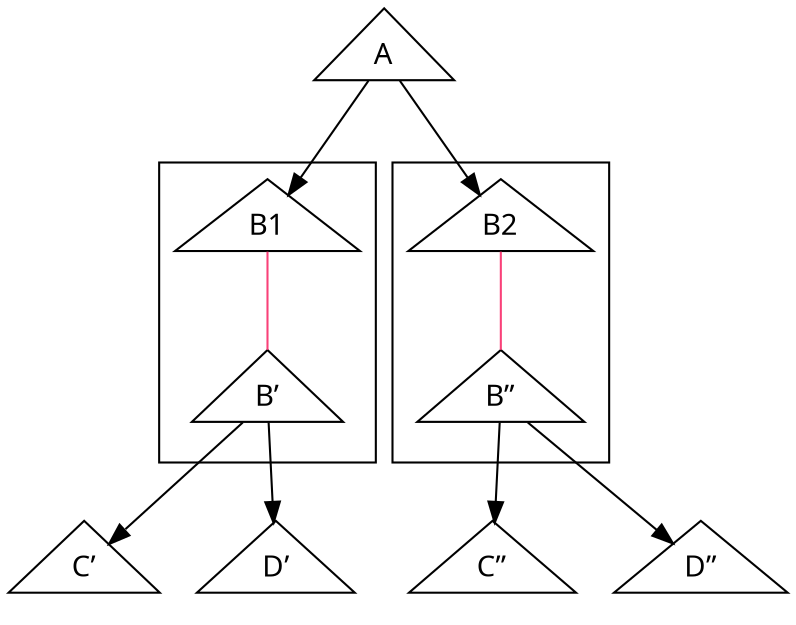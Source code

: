 digraph tree {
  node [fontname="Avenir Next"];
  edge [fontname="Avenir Next"];

  VA [label="A" shape=triangle]
  VB1 [label="B1" shape=triangle]
  VB2 [label="B2" shape=triangle]
  VB_ [label="B’" shape=triangle]
  VC_ [label="C’" shape=triangle]
  VD_ [label="D’" shape=triangle]
  VB__ [label="B”" shape=triangle]
  VC__ [label="C”" shape=triangle]
  VD__ [label="D”" shape=triangle]

  VA -> VB1
  VA -> VB2
  VB1 -> VB_ [dir=none, color="#f94179"]
  VB2 -> VB__ [dir=none, color="#f94179"]
  VB_ -> VC_
  VB_ -> VD_
  VB__ -> VC__
  VB__ -> VD__

  subgraph cluster1 { VB1; VB_ }
  subgraph cluster2 { VB2; VB__ }

}

